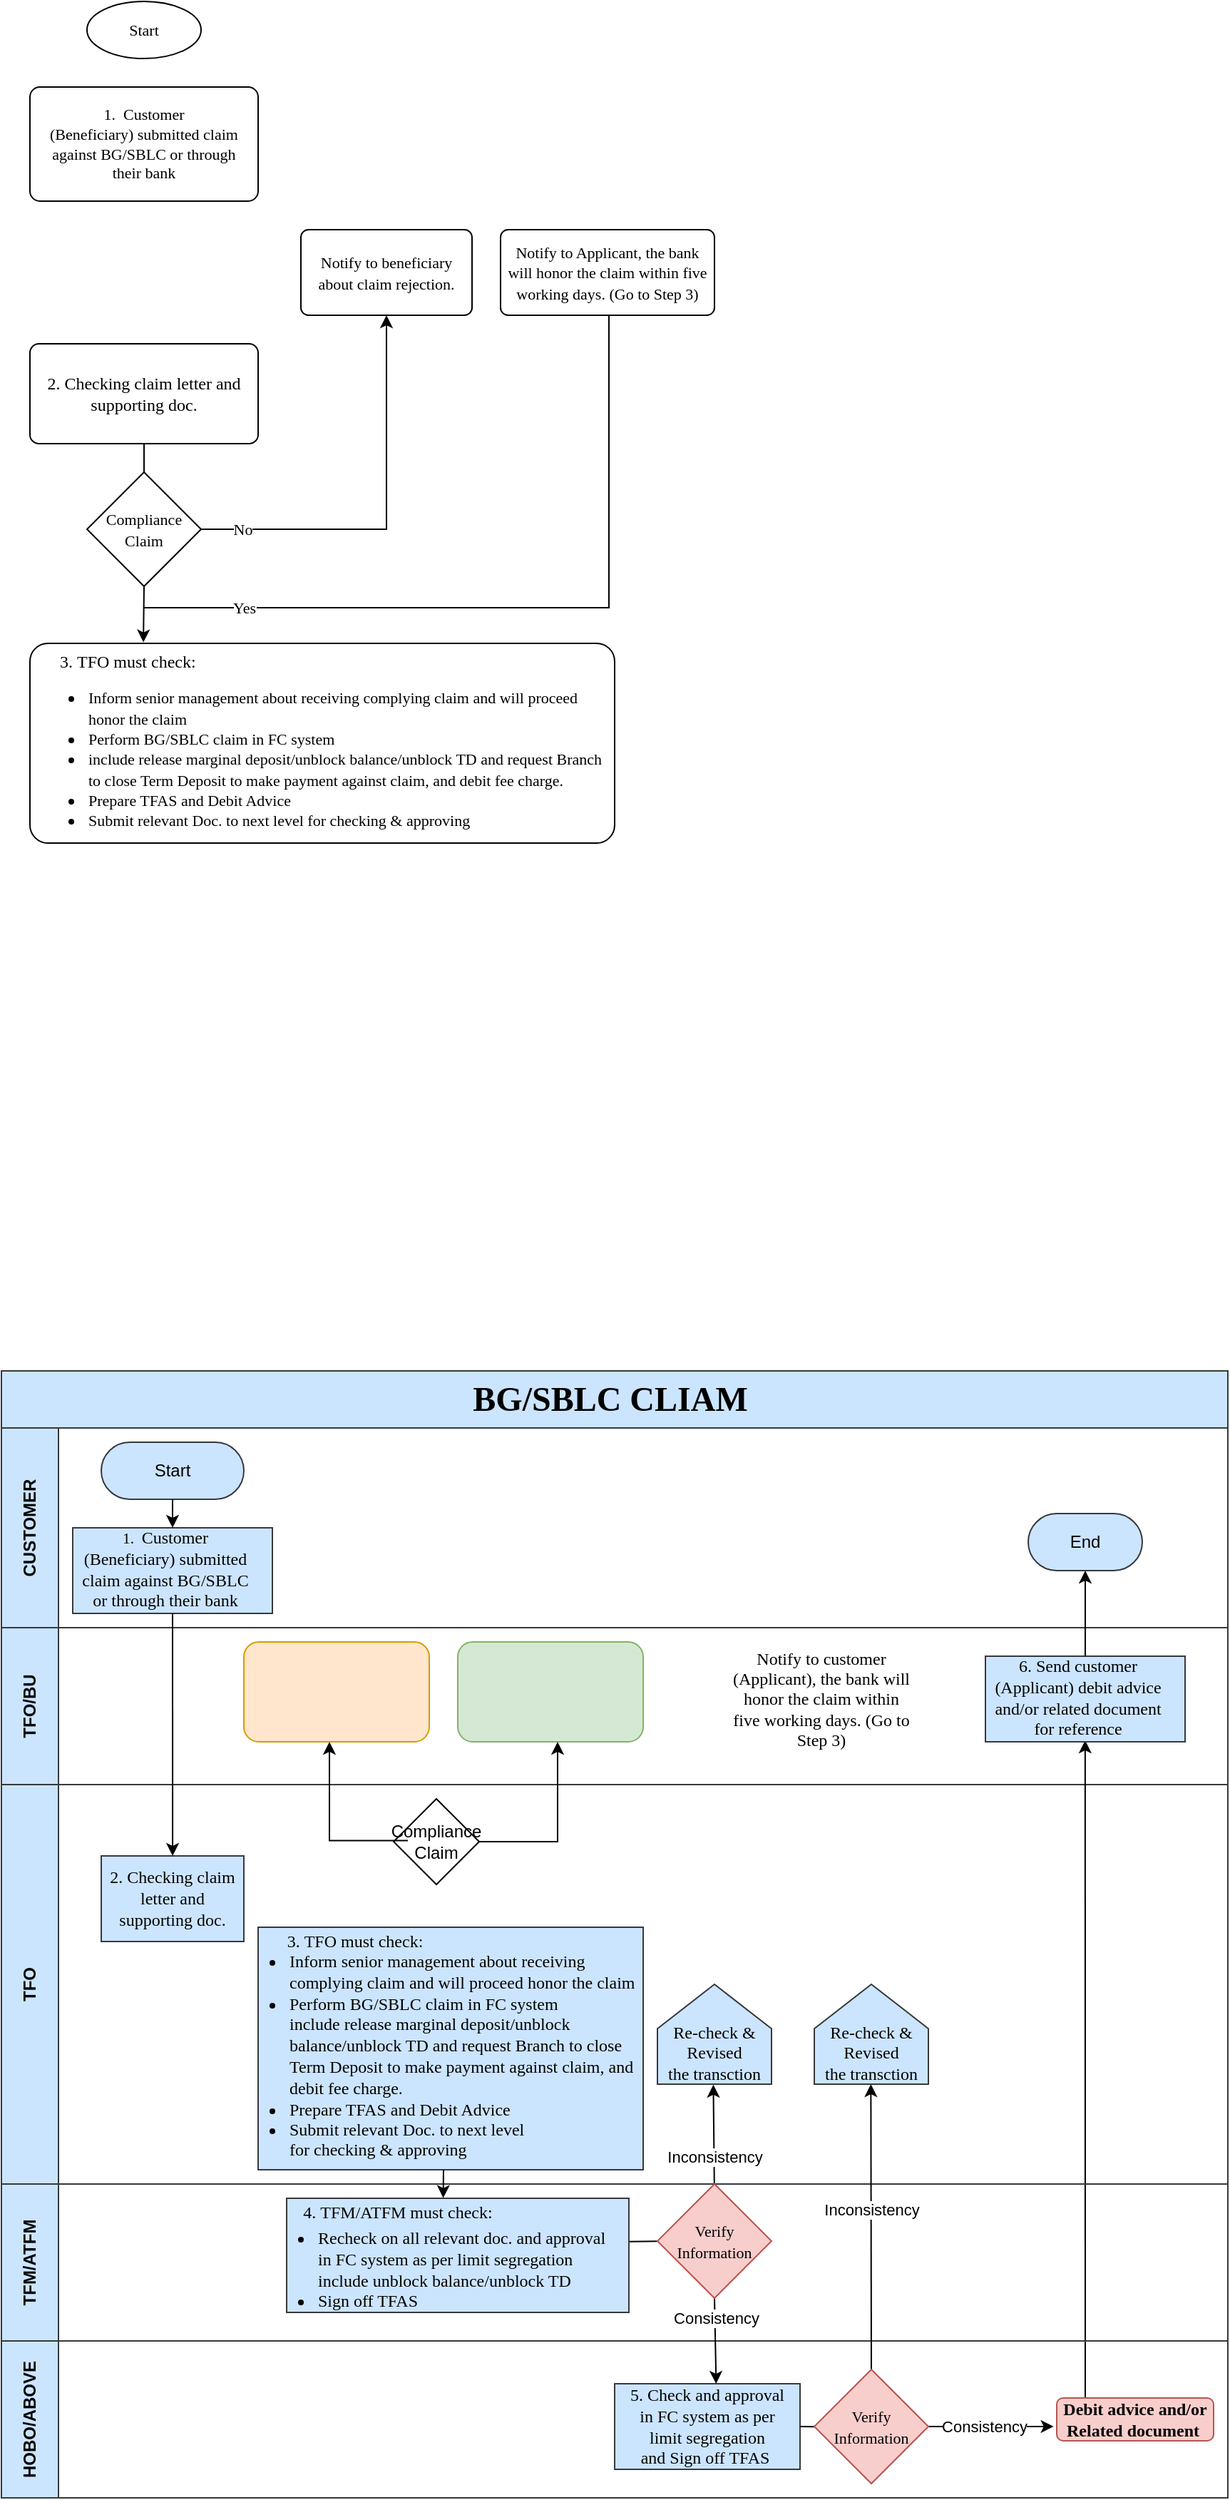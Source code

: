 <mxfile version="25.0.3">
  <diagram name="Page-1" id="K2Ft-GB5REPkYJW7Gnac">
    <mxGraphModel dx="1042" dy="1641" grid="1" gridSize="10" guides="1" tooltips="1" connect="1" arrows="1" fold="1" page="1" pageScale="1" pageWidth="850" pageHeight="1100" math="0" shadow="0">
      <root>
        <mxCell id="0" />
        <mxCell id="1" parent="0" />
        <mxCell id="y3RuGc80KyFvCgliJlC9-77" value="&lt;font style=&quot;font-size: 24px;&quot; face=&quot;Times New Roman&quot;&gt;BG/SBLC CLIAM&amp;nbsp;&lt;/font&gt;" style="swimlane;whiteSpace=wrap;html=1;startSize=40;fillColor=#cce5ff;strokeColor=#36393d;fontSize=24;" parent="1" vertex="1">
          <mxGeometry x="30" y="-70" width="860" height="790" as="geometry" />
        </mxCell>
        <mxCell id="y3RuGc80KyFvCgliJlC9-78" value="CUSTOMER" style="swimlane;horizontal=0;whiteSpace=wrap;html=1;startSize=40;fillColor=#cce5ff;strokeColor=#36393d;" parent="y3RuGc80KyFvCgliJlC9-77" vertex="1">
          <mxGeometry y="40" width="860" height="140" as="geometry" />
        </mxCell>
        <mxCell id="y3RuGc80KyFvCgliJlC9-79" value="" style="rounded=0;whiteSpace=wrap;html=1;fillColor=#cce5ff;strokeColor=#36393d;" parent="y3RuGc80KyFvCgliJlC9-78" vertex="1">
          <mxGeometry x="50" y="70" width="140" height="60" as="geometry" />
        </mxCell>
        <mxCell id="y3RuGc80KyFvCgliJlC9-80" value="&lt;span style=&quot;text-indent: -24px; line-height: 12.267px;&quot;&gt;&lt;font style=&quot;font-size: 8pt;&quot; face=&quot;Times New Roman&quot;&gt;1.&lt;/font&gt;&lt;span style=&quot;font-variant-numeric: normal; font-variant-east-asian: normal; font-variant-alternates: normal; font-size-adjust: none; font-kerning: auto; font-optical-sizing: auto; font-feature-settings: normal; font-variation-settings: normal; font-variant-position: normal; font-stretch: normal; line-height: normal;&quot;&gt;&lt;font style=&quot;font-size: 7pt;&quot; face=&quot;Times New Roman&quot;&gt;&amp;nbsp;&lt;/font&gt;&lt;/span&gt;&lt;/span&gt;&lt;font style=&quot;font-size: 12px;&quot; face=&quot;Times New Roman&quot;&gt;&lt;span style=&quot;text-indent: -0.25in; background-color: initial; line-height: 115%;&quot;&gt;&lt;font style=&quot;font-size: 12px;&quot;&gt;&amp;nbsp;&lt;/font&gt;&lt;/span&gt;&lt;span style=&quot;line-height: 115%;&quot;&gt;Customer&lt;br&gt;(Beneficiary) submitted claim against BG/SBLC or through their bank&lt;/span&gt;&lt;/font&gt;&lt;p style=&quot;text-indent:-.25in;mso-list:l0 level1 lfo1&quot; class=&quot;MsoListParagraph&quot;&gt;&lt;span style=&quot;font-size:8.0pt;line-height:115%;&lt;br/&gt;font-family:&amp;quot;Trebuchet MS&amp;quot;,sans-serif&quot;&gt;&lt;/span&gt;&lt;/p&gt;" style="text;html=1;align=center;verticalAlign=middle;whiteSpace=wrap;rounded=0;" parent="y3RuGc80KyFvCgliJlC9-78" vertex="1">
          <mxGeometry x="50" y="90" width="130" height="30" as="geometry" />
        </mxCell>
        <mxCell id="y3RuGc80KyFvCgliJlC9-81" value="&lt;font face=&quot;Helvetica&quot;&gt;Start&lt;/font&gt;" style="rounded=1;whiteSpace=wrap;html=1;arcSize=50;strokeColor=#36393d;fillColor=#cce5ff;" parent="y3RuGc80KyFvCgliJlC9-78" vertex="1">
          <mxGeometry x="70" y="10" width="100" height="40" as="geometry" />
        </mxCell>
        <mxCell id="y3RuGc80KyFvCgliJlC9-82" value="" style="endArrow=classic;html=1;rounded=0;" parent="y3RuGc80KyFvCgliJlC9-78" edge="1">
          <mxGeometry width="50" height="50" relative="1" as="geometry">
            <mxPoint x="120" y="60" as="sourcePoint" />
            <mxPoint x="120" y="70" as="targetPoint" />
            <Array as="points">
              <mxPoint x="120" y="50" />
              <mxPoint x="120" y="70" />
            </Array>
          </mxGeometry>
        </mxCell>
        <mxCell id="y3RuGc80KyFvCgliJlC9-83" value="TFO/BU" style="swimlane;horizontal=0;whiteSpace=wrap;html=1;startSize=40;fillColor=#cce5ff;strokeColor=#36393d;" parent="y3RuGc80KyFvCgliJlC9-77" vertex="1">
          <mxGeometry y="180" width="860" height="110" as="geometry" />
        </mxCell>
        <mxCell id="y3RuGc80KyFvCgliJlC9-84" value="TFO" style="swimlane;horizontal=0;whiteSpace=wrap;html=1;startSize=40;fillColor=#cce5ff;strokeColor=#36393d;" parent="y3RuGc80KyFvCgliJlC9-83" vertex="1">
          <mxGeometry y="110" width="860" height="280" as="geometry" />
        </mxCell>
        <mxCell id="y3RuGc80KyFvCgliJlC9-85" value="" style="rounded=0;whiteSpace=wrap;html=1;fillColor=#cce5ff;strokeColor=#36393d;" parent="y3RuGc80KyFvCgliJlC9-84" vertex="1">
          <mxGeometry x="70" y="50" width="100" height="60" as="geometry" />
        </mxCell>
        <mxCell id="y3RuGc80KyFvCgliJlC9-86" value="&lt;span style=&quot;line-height: 115%;&quot;&gt;&lt;font style=&quot;font-size: 12px;&quot; face=&quot;Times New Roman&quot;&gt;2. Checking claim letter and supporting doc.&lt;/font&gt;&lt;/span&gt;" style="text;html=1;align=center;verticalAlign=middle;whiteSpace=wrap;rounded=0;" parent="y3RuGc80KyFvCgliJlC9-84" vertex="1">
          <mxGeometry x="70" y="60" width="100" height="40" as="geometry" />
        </mxCell>
        <mxCell id="y3RuGc80KyFvCgliJlC9-87" value="" style="rounded=0;whiteSpace=wrap;html=1;fillColor=#cce5ff;strokeColor=#36393d;" parent="y3RuGc80KyFvCgliJlC9-84" vertex="1">
          <mxGeometry x="180" y="100" width="270" height="170" as="geometry" />
        </mxCell>
        <mxCell id="y3RuGc80KyFvCgliJlC9-88" value="&lt;p style=&quot;text-indent: -0.25in; font-size: 12px;&quot; class=&quot;MsoListParagraphCxSpFirst&quot;&gt;&lt;/p&gt;&lt;p style=&quot;background-color: initial; text-indent: -0.25in; display: inline !important;&quot; class=&quot;MsoListParagraphCxSpFirst&quot;&gt;&lt;/p&gt;&lt;p style=&quot;background-color: initial;&quot; class=&quot;MsoListParagraphCxSpMiddle&quot;&gt;&lt;/p&gt;&lt;ul style=&quot;&quot;&gt;&lt;li&gt;&lt;p style=&quot;background-color: initial; text-indent: -0.25in; display: inline !important;&quot; class=&quot;MsoListParagraphCxSpFirst&quot;&gt;&lt;span style=&quot;line-height: 115%;&quot;&gt;&lt;font style=&quot;font-size: 12px;&quot; face=&quot;Times New Roman&quot;&gt;Inform senior management about receiving complying claim and will proceed honor the claim &lt;/font&gt;&lt;/span&gt;&lt;/p&gt;&lt;/li&gt;&lt;li&gt;&lt;font style=&quot;font-size: 12px;&quot; face=&quot;CNayuOQINVMKNpkHgGYz&quot;&gt;&lt;span style=&quot;&quot;&gt;Perform BG/SBLC claim in FC system&lt;/span&gt;&lt;br&gt;&lt;span style=&quot;line-height: 115%;&quot;&gt;include release marginal deposit/unblock balance/unblock TD and request Branch to close Term Deposit to make payment against claim, and debit fee charge.&lt;/span&gt;&lt;/font&gt;&lt;/li&gt;&lt;li&gt;&lt;span style=&quot;&quot;&gt;&lt;font style=&quot;font-size: 12px;&quot; face=&quot;CNayuOQINVMKNpkHgGYz&quot;&gt;Prepare TFAS and Debit Advice&lt;/font&gt;&lt;/span&gt;&lt;/li&gt;&lt;li&gt;&lt;span style=&quot;&quot;&gt;&lt;font style=&quot;font-size: 12px;&quot; face=&quot;CNayuOQINVMKNpkHgGYz&quot;&gt;Submit relevant Doc. to next level&lt;br&gt;for checking &amp;amp; approving&lt;/font&gt;&lt;/span&gt;&lt;/li&gt;&lt;/ul&gt;&lt;p&gt;&lt;/p&gt;&lt;p style=&quot;background-color: initial; text-indent: -0.25in;&quot; class=&quot;MsoListParagraphCxSpFirst&quot;&gt;&lt;/p&gt;&lt;p&gt;&lt;/p&gt;&lt;p style=&quot;background-color: initial;&quot; class=&quot;MsoListParagraphCxSpLast&quot;&gt;&lt;/p&gt;&lt;p style=&quot;font-size: 12px;&quot;&gt;&lt;/p&gt;&lt;p style=&quot;font-size: 12px;&quot;&gt;&lt;/p&gt;" style="text;html=1;align=left;verticalAlign=middle;whiteSpace=wrap;rounded=0;fontFamily=Times New Roman;fontSize=12;" parent="y3RuGc80KyFvCgliJlC9-84" vertex="1">
          <mxGeometry x="160" y="120" width="290" height="140" as="geometry" />
        </mxCell>
        <mxCell id="y3RuGc80KyFvCgliJlC9-89" value="&lt;p class=&quot;MsoListParagraph&quot; style=&quot;text-indent:-.25in;mso-list:l0 level1 lfo1&quot;&gt;&lt;span style=&quot;font-family: &amp;quot;Times New Roman&amp;quot;;&quot;&gt;3.&amp;nbsp;TFO must check:&lt;/span&gt;&lt;br&gt;&lt;/p&gt;" style="text;html=1;align=center;verticalAlign=middle;whiteSpace=wrap;rounded=0;" parent="y3RuGc80KyFvCgliJlC9-84" vertex="1">
          <mxGeometry x="200" y="100" width="120" height="20" as="geometry" />
        </mxCell>
        <mxCell id="y3RuGc80KyFvCgliJlC9-90" value="" style="endArrow=classic;html=1;rounded=0;entryX=0.538;entryY=0.98;entryDx=0;entryDy=0;entryPerimeter=0;" parent="y3RuGc80KyFvCgliJlC9-84" target="y3RuGc80KyFvCgliJlC9-109" edge="1">
          <mxGeometry width="50" height="50" relative="1" as="geometry">
            <mxPoint x="760" y="430" as="sourcePoint" />
            <mxPoint x="740" y="-44" as="targetPoint" />
          </mxGeometry>
        </mxCell>
        <mxCell id="y3RuGc80KyFvCgliJlC9-100" value="&lt;span style=&quot;line-height: 115%;&quot;&gt;&lt;font style=&quot;font-size: 12px;&quot; face=&quot;Times New Roman&quot;&gt;Notify to customer (beneficiary) about claim rejection.&lt;/font&gt;&lt;/span&gt;" style="text;html=1;align=center;verticalAlign=middle;whiteSpace=wrap;rounded=0;" parent="y3RuGc80KyFvCgliJlC9-84" vertex="1">
          <mxGeometry x="180" y="-90" width="110" height="50" as="geometry" />
        </mxCell>
        <mxCell id="y3RuGc80KyFvCgliJlC9-137" value="Compliance Claim" style="rhombus;whiteSpace=wrap;html=1;" parent="y3RuGc80KyFvCgliJlC9-84" vertex="1">
          <mxGeometry x="275" y="10" width="60" height="60" as="geometry" />
        </mxCell>
        <mxCell id="kFVHqrrAhFQWBblv3AdB-14" style="edgeStyle=orthogonalEdgeStyle;rounded=0;orthogonalLoop=1;jettySize=auto;html=1;exitX=0;exitY=0.5;exitDx=0;exitDy=0;entryX=0.46;entryY=1.011;entryDx=0;entryDy=0;endArrow=classic;endFill=1;entryPerimeter=0;" parent="y3RuGc80KyFvCgliJlC9-84" edge="1">
          <mxGeometry relative="1" as="geometry">
            <mxPoint x="285" y="39.23" as="sourcePoint" />
            <mxPoint x="229.8" y="-30.0" as="targetPoint" />
            <Array as="points">
              <mxPoint x="230" y="39.23" />
              <mxPoint x="230" y="-29.77" />
            </Array>
          </mxGeometry>
        </mxCell>
        <mxCell id="y3RuGc80KyFvCgliJlC9-98" value="" style="rounded=1;whiteSpace=wrap;html=1;fillColor=#ffe6cc;strokeColor=#d79b00;" parent="y3RuGc80KyFvCgliJlC9-84" vertex="1">
          <mxGeometry x="170" y="-100" width="130" height="70" as="geometry" />
        </mxCell>
        <mxCell id="y3RuGc80KyFvCgliJlC9-105" value="" style="endArrow=classic;html=1;rounded=0;entryX=0.417;entryY=0;entryDx=0;entryDy=0;entryPerimeter=0;" parent="y3RuGc80KyFvCgliJlC9-83" edge="1">
          <mxGeometry width="50" height="50" relative="1" as="geometry">
            <mxPoint x="120" y="-10" as="sourcePoint" />
            <mxPoint x="120.04" y="160" as="targetPoint" />
          </mxGeometry>
        </mxCell>
        <mxCell id="y3RuGc80KyFvCgliJlC9-106" value="End" style="rounded=1;whiteSpace=wrap;html=1;arcSize=50;fillColor=#cce5ff;strokeColor=#36393d;" parent="y3RuGc80KyFvCgliJlC9-83" vertex="1">
          <mxGeometry x="720" y="-80" width="80" height="40" as="geometry" />
        </mxCell>
        <mxCell id="y3RuGc80KyFvCgliJlC9-107" value="" style="rounded=0;whiteSpace=wrap;html=1;fillColor=#cce5ff;strokeColor=#36393d;" parent="y3RuGc80KyFvCgliJlC9-83" vertex="1">
          <mxGeometry x="690" y="20" width="140" height="60" as="geometry" />
        </mxCell>
        <mxCell id="y3RuGc80KyFvCgliJlC9-108" value="" style="endArrow=classic;html=1;rounded=0;" parent="y3RuGc80KyFvCgliJlC9-83" edge="1">
          <mxGeometry width="50" height="50" relative="1" as="geometry">
            <mxPoint x="760" y="20" as="sourcePoint" />
            <mxPoint x="760" y="-40" as="targetPoint" />
          </mxGeometry>
        </mxCell>
        <mxCell id="y3RuGc80KyFvCgliJlC9-109" value="&lt;font style=&quot;font-size: 12px;&quot; face=&quot;Times New Roman&quot;&gt;&lt;span style=&quot;text-align: left; text-indent: -24px;&quot;&gt;6.&amp;nbsp;&lt;/span&gt;&lt;span style=&quot;text-indent: -0.25in; background-color: initial; line-height: 115%;&quot;&gt;Send customer (Applicant) debit advice and/or related document for reference&lt;/span&gt;&lt;/font&gt;&lt;p style=&quot;text-indent:-.25in;mso-list:l0 level1 lfo1&quot; class=&quot;MsoListParagraph&quot;&gt;&lt;span style=&quot;font-size:8.0pt;line-height:115%;&lt;br/&gt;font-family:&amp;quot;Trebuchet MS&amp;quot;,sans-serif&quot;&gt;&lt;/span&gt;&lt;/p&gt;" style="text;html=1;align=center;verticalAlign=middle;whiteSpace=wrap;rounded=0;" parent="y3RuGc80KyFvCgliJlC9-83" vertex="1">
          <mxGeometry x="690" y="30" width="130" height="50" as="geometry" />
        </mxCell>
        <mxCell id="y3RuGc80KyFvCgliJlC9-101" value="&lt;span style=&quot;font-family: &amp;quot;Times New Roman&amp;quot;;&quot;&gt;Notify to customer (Applicant), the bank will honor the claim within five working days. (Go to Step 3)&lt;/span&gt;" style="text;html=1;align=center;verticalAlign=middle;whiteSpace=wrap;rounded=0;" parent="y3RuGc80KyFvCgliJlC9-83" vertex="1">
          <mxGeometry x="510" y="15" width="130" height="70" as="geometry" />
        </mxCell>
        <mxCell id="y3RuGc80KyFvCgliJlC9-99" value="" style="rounded=1;whiteSpace=wrap;html=1;fillColor=#d5e8d4;strokeColor=#82b366;" parent="y3RuGc80KyFvCgliJlC9-83" vertex="1">
          <mxGeometry x="320" y="10" width="130" height="70" as="geometry" />
        </mxCell>
        <mxCell id="y3RuGc80KyFvCgliJlC9-110" value="TFM/ATFM" style="swimlane;horizontal=0;whiteSpace=wrap;html=1;startSize=40;fillColor=#cce5ff;strokeColor=#36393d;" parent="y3RuGc80KyFvCgliJlC9-77" vertex="1">
          <mxGeometry y="570" width="860" height="110" as="geometry" />
        </mxCell>
        <mxCell id="y3RuGc80KyFvCgliJlC9-111" value="HOBO/ABOVE" style="swimlane;horizontal=0;whiteSpace=wrap;html=1;startSize=40;fillColor=#cce5ff;strokeColor=#36393d;" parent="y3RuGc80KyFvCgliJlC9-110" vertex="1">
          <mxGeometry y="110" width="860" height="110" as="geometry" />
        </mxCell>
        <mxCell id="y3RuGc80KyFvCgliJlC9-112" value="" style="rounded=0;whiteSpace=wrap;html=1;fillColor=#cce5ff;strokeColor=#36393d;" parent="y3RuGc80KyFvCgliJlC9-111" vertex="1">
          <mxGeometry x="430" y="30" width="130" height="60" as="geometry" />
        </mxCell>
        <mxCell id="y3RuGc80KyFvCgliJlC9-113" value="&lt;font style=&quot;font-size: 12px;&quot; face=&quot;Times New Roman&quot;&gt;5.&amp;nbsp;&lt;span style=&quot;text-indent: -0.25in; background-color: initial; line-height: 115%;&quot;&gt;Check and approval in FC system as per limit segregation and&amp;nbsp;&lt;/span&gt;&lt;span style=&quot;background-color: initial;&quot;&gt;Sign off TFAS&amp;nbsp;&lt;/span&gt;&lt;/font&gt;" style="text;html=1;align=center;verticalAlign=middle;whiteSpace=wrap;rounded=0;" parent="y3RuGc80KyFvCgliJlC9-111" vertex="1">
          <mxGeometry x="440" y="30" width="110" height="60" as="geometry" />
        </mxCell>
        <mxCell id="y3RuGc80KyFvCgliJlC9-114" value="" style="endArrow=none;html=1;rounded=0;exitX=1.001;exitY=0.431;exitDx=0;exitDy=0;exitPerimeter=0;entryX=0.002;entryY=0.502;entryDx=0;entryDy=0;entryPerimeter=0;" parent="y3RuGc80KyFvCgliJlC9-111" edge="1">
          <mxGeometry width="50" height="50" relative="1" as="geometry">
            <mxPoint x="560" y="60" as="sourcePoint" />
            <mxPoint x="570.16" y="60.16" as="targetPoint" />
          </mxGeometry>
        </mxCell>
        <mxCell id="y3RuGc80KyFvCgliJlC9-115" value="" style="endArrow=classic;html=1;rounded=0;entryX=0.496;entryY=1;entryDx=0;entryDy=0;entryPerimeter=0;" parent="y3RuGc80KyFvCgliJlC9-111" target="y3RuGc80KyFvCgliJlC9-120" edge="1">
          <mxGeometry width="50" height="50" relative="1" as="geometry">
            <mxPoint x="610" y="30" as="sourcePoint" />
            <mxPoint x="610" y="-40" as="targetPoint" />
          </mxGeometry>
        </mxCell>
        <mxCell id="y3RuGc80KyFvCgliJlC9-116" value="Inconsistency" style="edgeLabel;html=1;align=center;verticalAlign=middle;resizable=0;points=[];arcSize=10;" parent="y3RuGc80KyFvCgliJlC9-115" vertex="1" connectable="0">
          <mxGeometry x="0.16" relative="1" as="geometry">
            <mxPoint as="offset" />
          </mxGeometry>
        </mxCell>
        <mxCell id="y3RuGc80KyFvCgliJlC9-117" value="" style="endArrow=classic;html=1;rounded=0;exitX=0.999;exitY=0.506;exitDx=0;exitDy=0;exitPerimeter=0;entryX=-0.024;entryY=0.333;entryDx=0;entryDy=0;entryPerimeter=0;" parent="y3RuGc80KyFvCgliJlC9-111" edge="1">
          <mxGeometry width="50" height="50" relative="1" as="geometry">
            <mxPoint x="650" y="60" as="sourcePoint" />
            <mxPoint x="737.84" y="59.99" as="targetPoint" />
          </mxGeometry>
        </mxCell>
        <mxCell id="y3RuGc80KyFvCgliJlC9-118" value="Consistency" style="edgeLabel;html=1;align=center;verticalAlign=middle;resizable=0;points=[];arcSize=10;" parent="y3RuGc80KyFvCgliJlC9-117" vertex="1" connectable="0">
          <mxGeometry x="-0.277" relative="1" as="geometry">
            <mxPoint x="7" as="offset" />
          </mxGeometry>
        </mxCell>
        <mxCell id="y3RuGc80KyFvCgliJlC9-119" value="" style="verticalLabelPosition=bottom;verticalAlign=top;html=1;shape=offPageConnector;rounded=0;size=0.444;fillColor=#cce5ff;strokeColor=#36393d;rotation=-180;" parent="y3RuGc80KyFvCgliJlC9-111" vertex="1">
          <mxGeometry x="570" y="-250" width="80" height="70" as="geometry" />
        </mxCell>
        <mxCell id="y3RuGc80KyFvCgliJlC9-120" value="&lt;font face=&quot;Times New Roman&quot;&gt;Re-check &amp;amp; Revised&lt;/font&gt;&lt;div&gt;&lt;font face=&quot;Times New Roman&quot;&gt;the transction&lt;/font&gt;&lt;/div&gt;" style="text;strokeColor=none;fillColor=none;spacingLeft=4;spacingRight=4;overflow=hidden;rotatable=0;points=[[0,0.5],[1,0.5]];portConstraint=eastwest;fontSize=12;whiteSpace=wrap;html=1;align=center;" parent="y3RuGc80KyFvCgliJlC9-111" vertex="1">
          <mxGeometry x="570" y="-230" width="80" height="50" as="geometry" />
        </mxCell>
        <mxCell id="y3RuGc80KyFvCgliJlC9-121" value="&lt;font face=&quot;Times New Roman&quot; style=&quot;font-size: 11px;&quot;&gt;Verify Information&lt;/font&gt;" style="rhombus;whiteSpace=wrap;html=1;fillColor=#f8cecc;strokeColor=#b85450;" parent="y3RuGc80KyFvCgliJlC9-111" vertex="1">
          <mxGeometry x="570" y="20" width="80" height="80" as="geometry" />
        </mxCell>
        <mxCell id="y3RuGc80KyFvCgliJlC9-122" value="" style="rounded=1;whiteSpace=wrap;html=1;fillColor=#f8cecc;strokeColor=#b85450;" parent="y3RuGc80KyFvCgliJlC9-111" vertex="1">
          <mxGeometry x="740" y="40" width="110" height="30" as="geometry" />
        </mxCell>
        <mxCell id="y3RuGc80KyFvCgliJlC9-123" value="&lt;p class=&quot;MsoNormal&quot;&gt;&lt;span style=&quot;line-height: 115%;&quot;&gt;&lt;font face=&quot;Times New Roman&quot; style=&quot;font-size: 12px;&quot;&gt;Debit advice and/or Related document&amp;nbsp;&lt;/font&gt;&lt;/span&gt;&lt;br&gt;&lt;/p&gt;" style="text;html=1;align=center;verticalAlign=middle;whiteSpace=wrap;rounded=0;fontStyle=1" parent="y3RuGc80KyFvCgliJlC9-111" vertex="1">
          <mxGeometry x="740" y="50" width="110" height="10" as="geometry" />
        </mxCell>
        <mxCell id="y3RuGc80KyFvCgliJlC9-124" value="" style="endArrow=none;html=1;rounded=0;entryX=-0.002;entryY=0.501;entryDx=0;entryDy=0;entryPerimeter=0;exitX=1.001;exitY=0.379;exitDx=0;exitDy=0;exitPerimeter=0;" parent="y3RuGc80KyFvCgliJlC9-110" source="y3RuGc80KyFvCgliJlC9-126" target="y3RuGc80KyFvCgliJlC9-135" edge="1">
          <mxGeometry width="50" height="50" relative="1" as="geometry">
            <mxPoint x="451" y="40" as="sourcePoint" />
            <mxPoint x="470" y="40" as="targetPoint" />
          </mxGeometry>
        </mxCell>
        <mxCell id="y3RuGc80KyFvCgliJlC9-125" value="" style="endArrow=classic;html=1;rounded=0;entryX=0.665;entryY=-0.01;entryDx=0;entryDy=0;entryPerimeter=0;" parent="y3RuGc80KyFvCgliJlC9-110" target="y3RuGc80KyFvCgliJlC9-127" edge="1">
          <mxGeometry width="50" height="50" relative="1" as="geometry">
            <mxPoint x="310" y="-10" as="sourcePoint" />
            <mxPoint x="360" y="-60" as="targetPoint" />
          </mxGeometry>
        </mxCell>
        <mxCell id="y3RuGc80KyFvCgliJlC9-126" value="" style="rounded=0;whiteSpace=wrap;html=1;fillColor=#cce5ff;strokeColor=#36393d;" parent="y3RuGc80KyFvCgliJlC9-110" vertex="1">
          <mxGeometry x="200" y="10" width="240" height="80" as="geometry" />
        </mxCell>
        <mxCell id="y3RuGc80KyFvCgliJlC9-127" value="&lt;p class=&quot;MsoListParagraph&quot; style=&quot;text-indent:-.25in;mso-list:l0 level1 lfo1&quot;&gt;&lt;span style=&quot;font-family: &amp;quot;Times New Roman&amp;quot;;&quot;&gt;4.&amp;nbsp;TFM/ATFM must check:&lt;/span&gt;&lt;br&gt;&lt;/p&gt;" style="text;html=1;align=center;verticalAlign=middle;whiteSpace=wrap;rounded=0;" parent="y3RuGc80KyFvCgliJlC9-110" vertex="1">
          <mxGeometry x="230" y="10" width="120" height="20" as="geometry" />
        </mxCell>
        <mxCell id="y3RuGc80KyFvCgliJlC9-128" value="&lt;p class=&quot;MsoListParagraph&quot;&gt;&lt;/p&gt;&lt;ul style=&quot;&quot;&gt;&lt;li&gt;&lt;span style=&quot;background-color: initial; text-indent: -0.25in; line-height: 115%;&quot;&gt;&lt;font style=&quot;font-size: 12px;&quot; face=&quot;Times New Roman&quot;&gt;Recheck on all relevant doc. and approval in FC system as per limit segregation include unblock balance/unblock TD&lt;/font&gt;&lt;/span&gt;&lt;/li&gt;&lt;li&gt;&lt;span style=&quot;line-height: 115%;&quot;&gt;&lt;font style=&quot;font-size: 12px;&quot; face=&quot;Times New Roman&quot;&gt;Sign off TFAS&lt;/font&gt;&lt;/span&gt;&lt;span style=&quot;font-size:8.0pt;line-height:&lt;br/&gt;115%;font-family:&amp;quot;Trebuchet MS&amp;quot;,sans-serif&quot;&gt;&amp;nbsp;&lt;/span&gt;&lt;/li&gt;&lt;/ul&gt;&lt;p&gt;&lt;/p&gt;" style="text;html=1;align=left;verticalAlign=middle;whiteSpace=wrap;rounded=0;" parent="y3RuGc80KyFvCgliJlC9-110" vertex="1">
          <mxGeometry x="180" y="30" width="250" height="60" as="geometry" />
        </mxCell>
        <mxCell id="y3RuGc80KyFvCgliJlC9-129" value="" style="endArrow=classic;html=1;rounded=0;entryX=0.465;entryY=0;entryDx=0;entryDy=0;entryPerimeter=0;" parent="y3RuGc80KyFvCgliJlC9-110" edge="1">
          <mxGeometry width="50" height="50" relative="1" as="geometry">
            <mxPoint x="500" y="80" as="sourcePoint" />
            <mxPoint x="501.15" y="140" as="targetPoint" />
            <Array as="points">
              <mxPoint x="501" y="130" />
            </Array>
          </mxGeometry>
        </mxCell>
        <mxCell id="y3RuGc80KyFvCgliJlC9-130" value="Consistency" style="edgeLabel;html=1;align=center;verticalAlign=middle;resizable=0;points=[];arcSize=10;" parent="y3RuGc80KyFvCgliJlC9-129" vertex="1" connectable="0">
          <mxGeometry x="-0.277" relative="1" as="geometry">
            <mxPoint y="-8" as="offset" />
          </mxGeometry>
        </mxCell>
        <mxCell id="y3RuGc80KyFvCgliJlC9-131" value="" style="verticalLabelPosition=bottom;verticalAlign=top;html=1;shape=offPageConnector;rounded=0;size=0.444;fillColor=#cce5ff;strokeColor=#36393d;rotation=-180;" parent="y3RuGc80KyFvCgliJlC9-110" vertex="1">
          <mxGeometry x="460" y="-140" width="80" height="70" as="geometry" />
        </mxCell>
        <mxCell id="y3RuGc80KyFvCgliJlC9-132" value="&lt;font face=&quot;Times New Roman&quot;&gt;Re-check &amp;amp; Revised&lt;/font&gt;&lt;div&gt;&lt;font face=&quot;Times New Roman&quot;&gt;the transction&lt;/font&gt;&lt;/div&gt;" style="text;strokeColor=none;fillColor=none;spacingLeft=4;spacingRight=4;overflow=hidden;rotatable=0;points=[[0,0.5],[1,0.5]];portConstraint=eastwest;fontSize=12;whiteSpace=wrap;html=1;align=center;" parent="y3RuGc80KyFvCgliJlC9-110" vertex="1">
          <mxGeometry x="460" y="-120" width="80" height="50" as="geometry" />
        </mxCell>
        <mxCell id="y3RuGc80KyFvCgliJlC9-133" value="" style="endArrow=classic;html=1;rounded=0;entryX=0.49;entryY=1.008;entryDx=0;entryDy=0;entryPerimeter=0;" parent="y3RuGc80KyFvCgliJlC9-110" target="y3RuGc80KyFvCgliJlC9-132" edge="1">
          <mxGeometry width="50" height="50" relative="1" as="geometry">
            <mxPoint x="500" y="10" as="sourcePoint" />
            <mxPoint x="500" y="-60" as="targetPoint" />
          </mxGeometry>
        </mxCell>
        <mxCell id="y3RuGc80KyFvCgliJlC9-134" value="Inconsistency" style="edgeLabel;html=1;align=center;verticalAlign=middle;resizable=0;points=[];arcSize=10;" parent="y3RuGc80KyFvCgliJlC9-133" vertex="1" connectable="0">
          <mxGeometry x="0.189" relative="1" as="geometry">
            <mxPoint y="18" as="offset" />
          </mxGeometry>
        </mxCell>
        <mxCell id="y3RuGc80KyFvCgliJlC9-135" value="&lt;font face=&quot;Times New Roman&quot; style=&quot;font-size: 11px;&quot;&gt;Verify Information&lt;/font&gt;" style="rhombus;whiteSpace=wrap;html=1;fillColor=#f8cecc;strokeColor=#b85450;" parent="y3RuGc80KyFvCgliJlC9-110" vertex="1">
          <mxGeometry x="460" width="80" height="80" as="geometry" />
        </mxCell>
        <mxCell id="kFVHqrrAhFQWBblv3AdB-3" value="" style="edgeStyle=orthogonalEdgeStyle;rounded=0;orthogonalLoop=1;jettySize=auto;html=1;entryX=0.5;entryY=1;entryDx=0;entryDy=0;" parent="1" edge="1">
          <mxGeometry relative="1" as="geometry">
            <mxPoint x="455" y="-825" as="targetPoint" />
            <mxPoint x="130" y="-605" as="sourcePoint" />
            <Array as="points">
              <mxPoint x="456" y="-605" />
              <mxPoint x="456" y="-825" />
            </Array>
          </mxGeometry>
        </mxCell>
        <mxCell id="kFVHqrrAhFQWBblv3AdB-6" value="&lt;font face=&quot;Times New Roman&quot;&gt;Yes&lt;/font&gt;" style="edgeLabel;html=1;align=center;verticalAlign=middle;resizable=0;points=[];" parent="kFVHqrrAhFQWBblv3AdB-3" vertex="1" connectable="0">
          <mxGeometry x="-0.832" relative="1" as="geometry">
            <mxPoint x="24" as="offset" />
          </mxGeometry>
        </mxCell>
        <mxCell id="lWiCxJjzuaAZRDkpksAD-3" style="edgeStyle=orthogonalEdgeStyle;rounded=0;orthogonalLoop=1;jettySize=auto;html=1;exitX=1;exitY=0.5;exitDx=0;exitDy=0;exitPerimeter=0;entryX=0.5;entryY=1;entryDx=0;entryDy=0;" edge="1" parent="1" source="kFVHqrrAhFQWBblv3AdB-1" target="kFVHqrrAhFQWBblv3AdB-5">
          <mxGeometry relative="1" as="geometry" />
        </mxCell>
        <mxCell id="lWiCxJjzuaAZRDkpksAD-4" value="&lt;font face=&quot;Times New Roman&quot;&gt;No&lt;/font&gt;" style="edgeLabel;html=1;align=center;verticalAlign=middle;resizable=0;points=[];" vertex="1" connectable="0" parent="lWiCxJjzuaAZRDkpksAD-3">
          <mxGeometry x="-0.794" relative="1" as="geometry">
            <mxPoint as="offset" />
          </mxGeometry>
        </mxCell>
        <mxCell id="lWiCxJjzuaAZRDkpksAD-7" style="edgeStyle=orthogonalEdgeStyle;rounded=0;orthogonalLoop=1;jettySize=auto;html=1;exitX=0.5;exitY=1;exitDx=0;exitDy=0;exitPerimeter=0;entryX=0.194;entryY=-0.005;entryDx=0;entryDy=0;entryPerimeter=0;" edge="1" parent="1" source="kFVHqrrAhFQWBblv3AdB-1" target="lWiCxJjzuaAZRDkpksAD-8">
          <mxGeometry relative="1" as="geometry">
            <mxPoint x="130" y="-590" as="targetPoint" />
          </mxGeometry>
        </mxCell>
        <mxCell id="kFVHqrrAhFQWBblv3AdB-1" value="&lt;font style=&quot;font-size: 11px;&quot; face=&quot;Times New Roman&quot;&gt;Compliance Claim&lt;/font&gt;" style="strokeWidth=1;html=1;shape=mxgraph.flowchart.decision;whiteSpace=wrap;" parent="1" vertex="1">
          <mxGeometry x="90" y="-700" width="80" height="80" as="geometry" />
        </mxCell>
        <mxCell id="kFVHqrrAhFQWBblv3AdB-2" value="&lt;span style=&quot;font-family: &amp;quot;Times New Roman&amp;quot;;&quot;&gt;&lt;font style=&quot;font-size: 11px;&quot;&gt;Notify to Applicant, the bank will honor the claim within five working days. (Go to Step 3)&lt;/font&gt;&lt;/span&gt;" style="rounded=1;whiteSpace=wrap;html=1;strokeWidth=1;arcSize=9;" parent="1" vertex="1">
          <mxGeometry x="380" y="-870" width="150" height="60" as="geometry" />
        </mxCell>
        <mxCell id="kFVHqrrAhFQWBblv3AdB-5" value="&lt;span style=&quot;font-family: &amp;quot;Times New Roman&amp;quot;;&quot;&gt;&lt;font style=&quot;font-size: 11px;&quot;&gt;Notify to beneficiary about claim rejection.&lt;/font&gt;&lt;/span&gt;" style="rounded=1;whiteSpace=wrap;html=1;strokeWidth=1;arcSize=9;" parent="1" vertex="1">
          <mxGeometry x="240" y="-870" width="120" height="60" as="geometry" />
        </mxCell>
        <mxCell id="kFVHqrrAhFQWBblv3AdB-13" style="edgeStyle=orthogonalEdgeStyle;rounded=0;orthogonalLoop=1;jettySize=auto;html=1;exitX=1;exitY=0.5;exitDx=0;exitDy=0;" parent="1" source="y3RuGc80KyFvCgliJlC9-137" edge="1">
          <mxGeometry relative="1" as="geometry">
            <mxPoint x="420" y="190" as="targetPoint" />
            <Array as="points">
              <mxPoint x="420" y="260" />
              <mxPoint x="420" y="190" />
            </Array>
          </mxGeometry>
        </mxCell>
        <mxCell id="kFVHqrrAhFQWBblv3AdB-23" value="&lt;font style=&quot;font-size: 11px;&quot; face=&quot;Times New Roman&quot;&gt;Start&lt;/font&gt;" style="strokeWidth=1;html=1;shape=mxgraph.flowchart.start_1;whiteSpace=wrap;" parent="1" vertex="1">
          <mxGeometry x="90" y="-1030" width="80" height="40" as="geometry" />
        </mxCell>
        <mxCell id="kFVHqrrAhFQWBblv3AdB-24" value="&lt;p style=&quot;padding-left: 10px; padding-right: 10px; padding-top: 0px;&quot;&gt;&lt;font face=&quot;Times New Roman&quot;&gt;&lt;span style=&quot;text-indent: -24px; line-height: 12.267px;&quot;&gt;1.&lt;span style=&quot;font-variant-numeric: normal; font-variant-east-asian: normal; font-variant-alternates: normal; font-size-adjust: none; font-kerning: auto; font-optical-sizing: auto; font-feature-settings: normal; font-variation-settings: normal; font-variant-position: normal; font-stretch: normal; line-height: normal;&quot;&gt;&amp;nbsp;&lt;/span&gt;&lt;/span&gt;&lt;span style=&quot;text-indent: -0.25in; background-color: initial; line-height: 13.8px;&quot;&gt;&amp;nbsp;&lt;/span&gt;&lt;span style=&quot;line-height: 13.8px;&quot;&gt;Customer&lt;br&gt;(Beneficiary) submitted claim against BG/SBLC or through their bank&lt;/span&gt;&lt;/font&gt;&lt;/p&gt;" style="strokeWidth=1;html=1;shape=label;whiteSpace=wrap;size=0.124;align=center;rounded=1;absoluteArcSize=1;arcSize=14;fontSize=11;" parent="1" vertex="1">
          <mxGeometry x="50" y="-970" width="160" height="80" as="geometry" />
        </mxCell>
        <mxCell id="kFVHqrrAhFQWBblv3AdB-25" value="&lt;span style=&quot;font-family: &amp;quot;Times New Roman&amp;quot;;&quot;&gt;2. Checking claim letter and supporting doc.&lt;/span&gt;" style="rounded=1;whiteSpace=wrap;html=1;strokeWidth=1;arcSize=9;" parent="1" vertex="1">
          <mxGeometry x="50" y="-790" width="160" height="70" as="geometry" />
        </mxCell>
        <mxCell id="lWiCxJjzuaAZRDkpksAD-6" style="edgeStyle=orthogonalEdgeStyle;rounded=0;orthogonalLoop=1;jettySize=auto;html=1;entryX=0.5;entryY=0;entryDx=0;entryDy=0;entryPerimeter=0;endArrow=none;endFill=0;" edge="1" parent="1" source="kFVHqrrAhFQWBblv3AdB-25" target="kFVHqrrAhFQWBblv3AdB-1">
          <mxGeometry relative="1" as="geometry" />
        </mxCell>
        <mxCell id="lWiCxJjzuaAZRDkpksAD-8" value="&lt;p style=&quot;text-align: left; padding-left: 20px; padding-bottom: 0px; margin-top: 0px; line-height: 100%; padding-top: 30px;&quot;&gt;&lt;span style=&quot;background-color: initial; text-indent: -24px;&quot;&gt;&lt;font face=&quot;Times New Roman&quot;&gt;3.&amp;nbsp;TFO must check:&lt;/font&gt;&lt;/span&gt;&lt;/p&gt;&lt;p&gt;&lt;/p&gt;&lt;ul style=&quot;margin-top: 0px; padding-bottom: 20px; padding-left: 40px; margin-bottom: 0px; margin-left: 0px;&quot;&gt;&lt;li style=&quot;text-align: left;&quot;&gt;&lt;span style=&quot;font-family: &amp;quot;Times New Roman&amp;quot;; background-color: initial; font-size: 11px; text-indent: -0.25in;&quot;&gt;Inform senior management about receiving complying claim and will proceed honor the claim&lt;/span&gt;&lt;/li&gt;&lt;li style=&quot;text-align: left;&quot;&gt;&lt;span style=&quot;font-family: &amp;quot;Times New Roman&amp;quot;; background-color: initial; font-size: 11px;&quot;&gt;Perform BG/SBLC claim in FC system&lt;/span&gt;&lt;/li&gt;&lt;li style=&quot;text-align: left;&quot;&gt;&lt;span style=&quot;font-family: &amp;quot;Times New Roman&amp;quot;; background-color: initial; font-size: 11px;&quot;&gt;include release marginal deposit/unblock balance/unblock TD and request Branch to close Term Deposit to make payment against claim, and debit fee charge.&lt;/span&gt;&lt;/li&gt;&lt;li style=&quot;text-align: left;&quot;&gt;&lt;span style=&quot;font-family: &amp;quot;Times New Roman&amp;quot;; background-color: initial; font-size: 11px;&quot;&gt;Prepare TFAS and Debit Advice&lt;/span&gt;&lt;/li&gt;&lt;li style=&quot;text-align: left;&quot;&gt;&lt;span style=&quot;font-family: &amp;quot;Times New Roman&amp;quot;; background-color: initial; font-size: 11px; line-height: 100%;&quot;&gt;Submit relevant Doc. to next level&amp;nbsp;&lt;/span&gt;&lt;span style=&quot;font-family: &amp;quot;Times New Roman&amp;quot;; background-color: initial; font-size: 11px; line-height: 100%;&quot;&gt;for checking &amp;amp; approving&lt;/span&gt;&lt;/li&gt;&lt;/ul&gt;&lt;p&gt;&lt;/p&gt;&lt;p&gt;&lt;/p&gt;" style="rounded=1;whiteSpace=wrap;html=1;strokeWidth=1;arcSize=9;" vertex="1" parent="1">
          <mxGeometry x="50" y="-580" width="410" height="140" as="geometry" />
        </mxCell>
      </root>
    </mxGraphModel>
  </diagram>
</mxfile>
